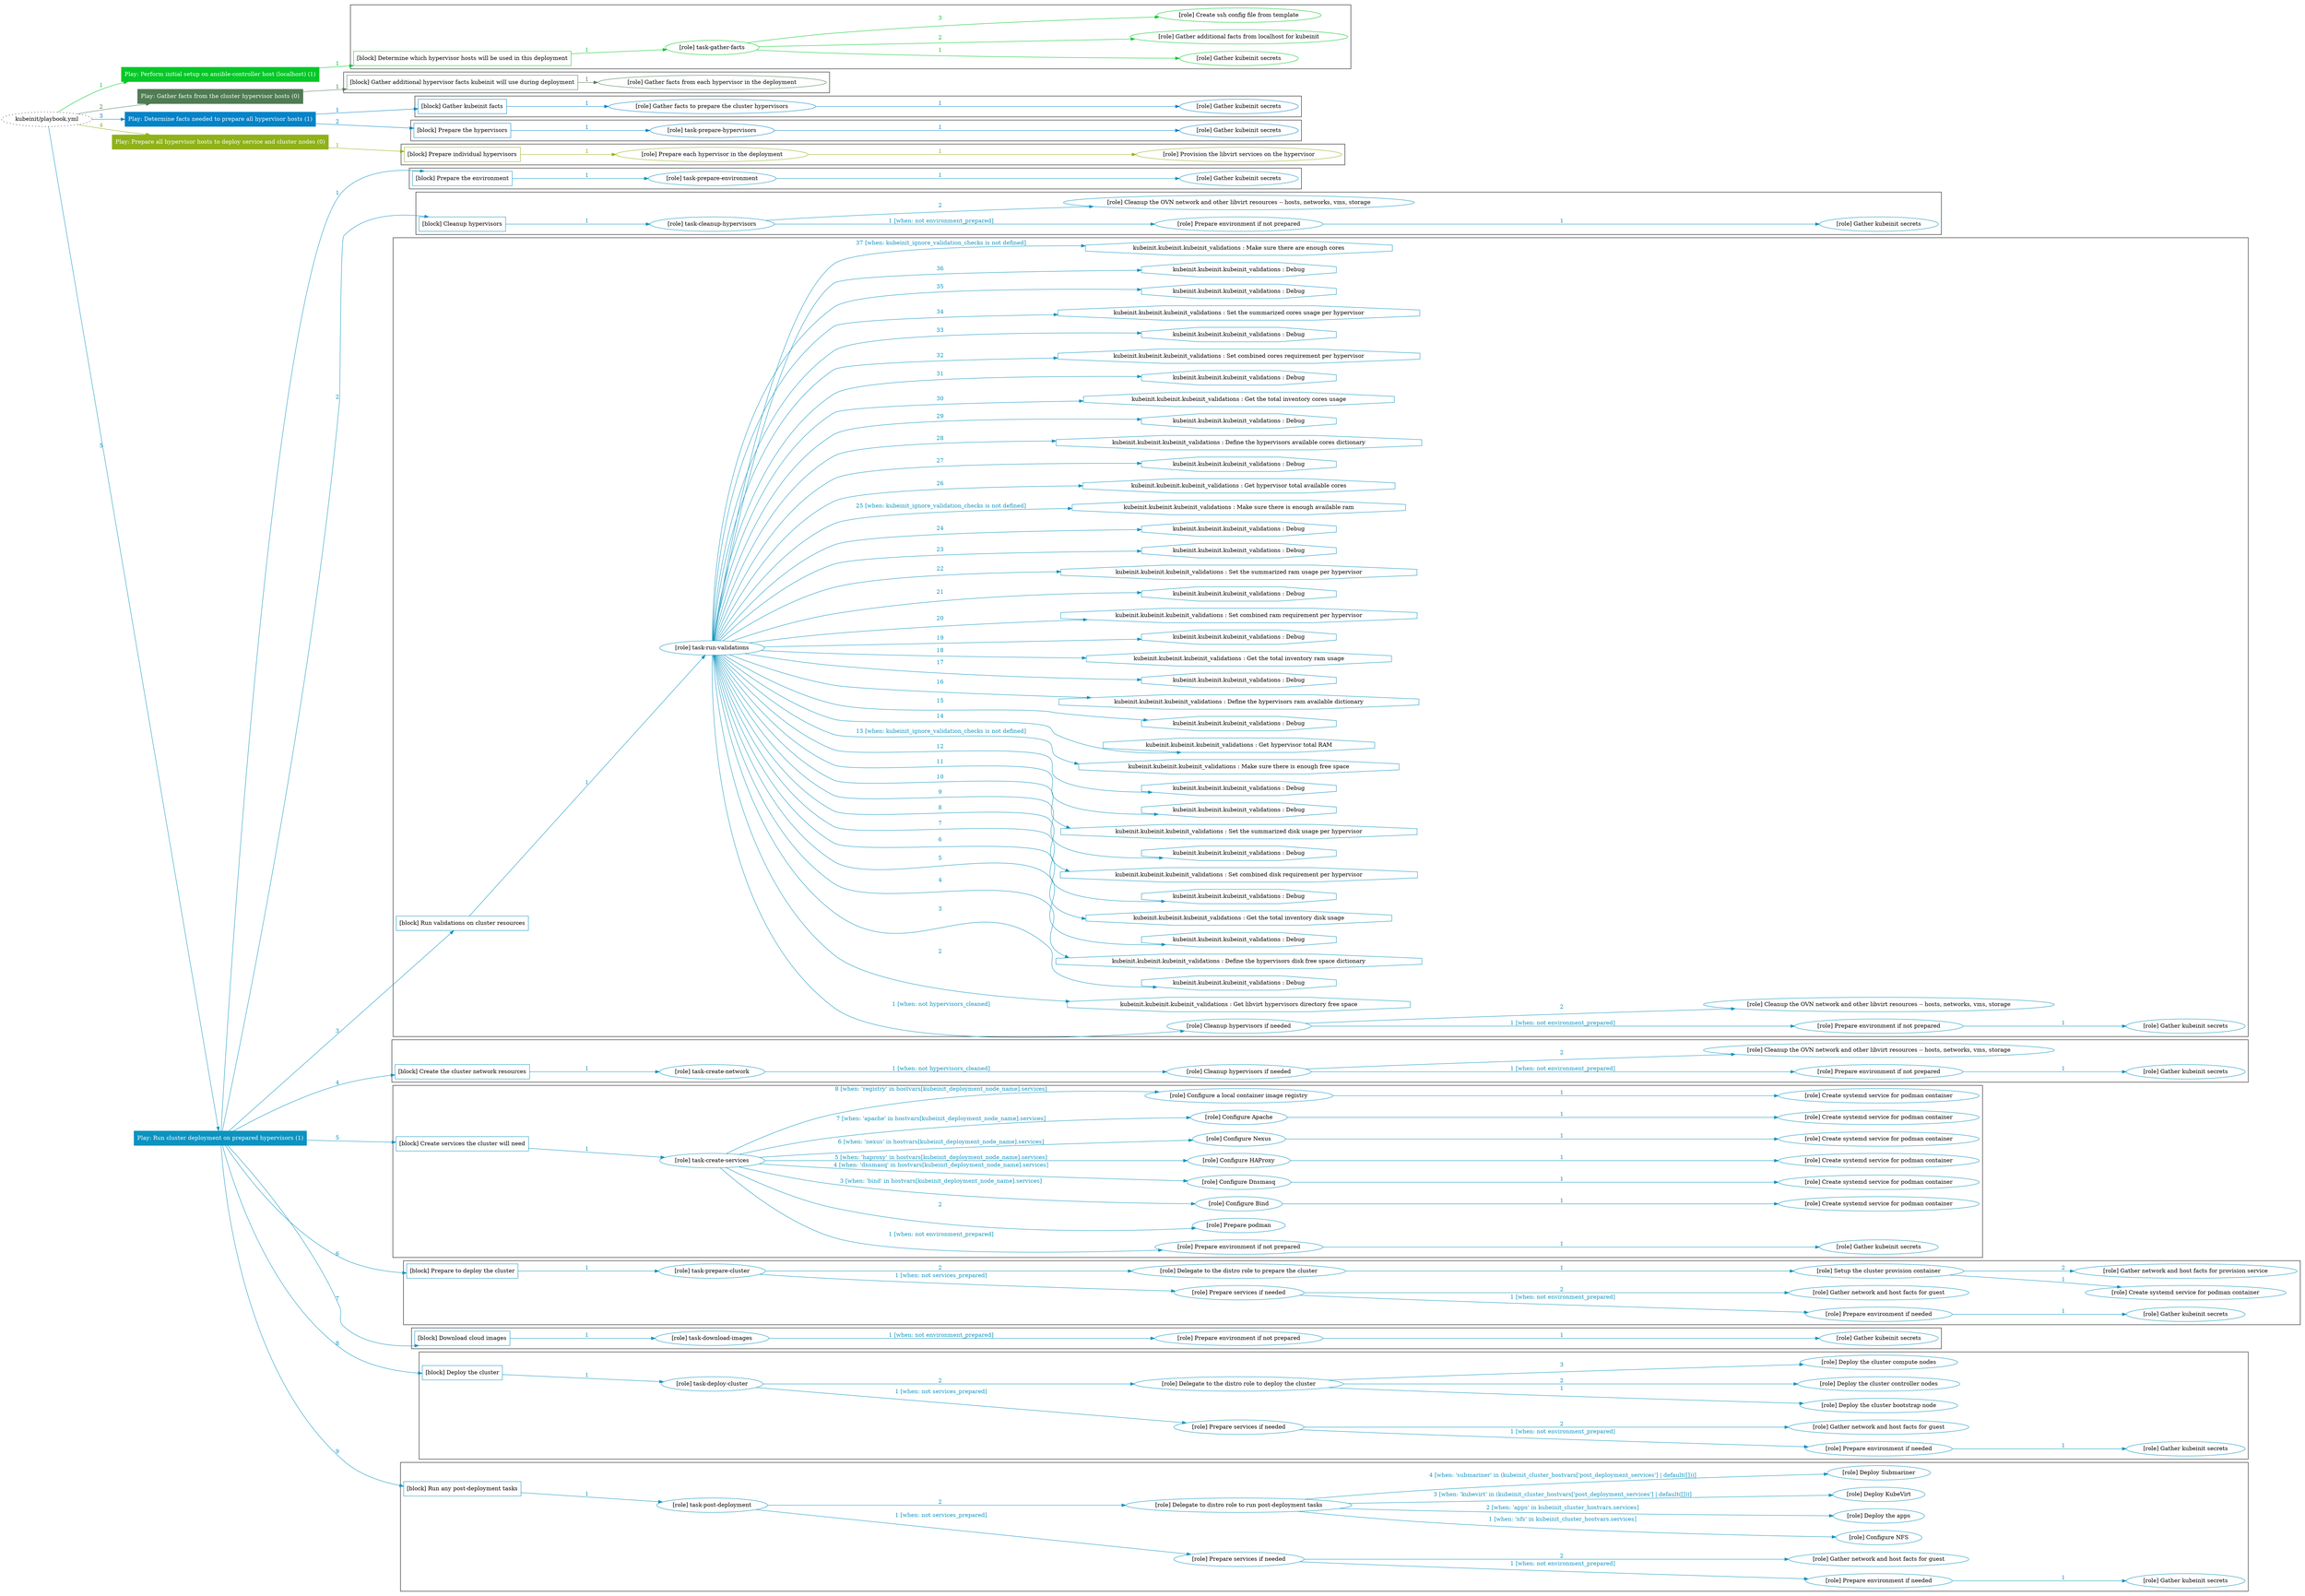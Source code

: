 digraph {
	graph [concentrate=true ordering=in rankdir=LR ratio=fill]
	edge [esep=5 sep=10]
	"kubeinit/playbook.yml" [URL="/home/runner/work/kubeinit/kubeinit/kubeinit/playbook.yml" id=playbook_0e5b3546 style=dotted]
	"kubeinit/playbook.yml" -> play_fe989461 [label="1 " color="#04c828" fontcolor="#04c828" id=edge_18e87253 labeltooltip="1 " tooltip="1 "]
	subgraph "Play: Perform initial setup on ansible-controller host (localhost) (1)" {
		play_fe989461 [label="Play: Perform initial setup on ansible-controller host (localhost) (1)" URL="/home/runner/work/kubeinit/kubeinit/kubeinit/playbook.yml" color="#04c828" fontcolor="#ffffff" id=play_fe989461 shape=box style=filled tooltip=localhost]
		play_fe989461 -> block_c166807f [label=1 color="#04c828" fontcolor="#04c828" id=edge_816a3f57 labeltooltip=1 tooltip=1]
		subgraph cluster_block_c166807f {
			block_c166807f [label="[block] Determine which hypervisor hosts will be used in this deployment" URL="/home/runner/work/kubeinit/kubeinit/kubeinit/playbook.yml" color="#04c828" id=block_c166807f labeltooltip="Determine which hypervisor hosts will be used in this deployment" shape=box tooltip="Determine which hypervisor hosts will be used in this deployment"]
			block_c166807f -> role_28751a7a [label="1 " color="#04c828" fontcolor="#04c828" id=edge_67dcb92d labeltooltip="1 " tooltip="1 "]
			subgraph "task-gather-facts" {
				role_28751a7a [label="[role] task-gather-facts" URL="/home/runner/work/kubeinit/kubeinit/kubeinit/playbook.yml" color="#04c828" id=role_28751a7a tooltip="task-gather-facts"]
				role_28751a7a -> role_045e7ca6 [label="1 " color="#04c828" fontcolor="#04c828" id=edge_06cba507 labeltooltip="1 " tooltip="1 "]
				subgraph "Gather kubeinit secrets" {
					role_045e7ca6 [label="[role] Gather kubeinit secrets" URL="/home/runner/.ansible/collections/ansible_collections/kubeinit/kubeinit/roles/kubeinit_prepare/tasks/build_hypervisors_group.yml" color="#04c828" id=role_045e7ca6 tooltip="Gather kubeinit secrets"]
				}
				role_28751a7a -> role_91d1bc99 [label="2 " color="#04c828" fontcolor="#04c828" id=edge_18f105ab labeltooltip="2 " tooltip="2 "]
				subgraph "Gather additional facts from localhost for kubeinit" {
					role_91d1bc99 [label="[role] Gather additional facts from localhost for kubeinit" URL="/home/runner/.ansible/collections/ansible_collections/kubeinit/kubeinit/roles/kubeinit_prepare/tasks/build_hypervisors_group.yml" color="#04c828" id=role_91d1bc99 tooltip="Gather additional facts from localhost for kubeinit"]
				}
				role_28751a7a -> role_f1762d1a [label="3 " color="#04c828" fontcolor="#04c828" id=edge_a0a879dc labeltooltip="3 " tooltip="3 "]
				subgraph "Create ssh config file from template" {
					role_f1762d1a [label="[role] Create ssh config file from template" URL="/home/runner/.ansible/collections/ansible_collections/kubeinit/kubeinit/roles/kubeinit_prepare/tasks/build_hypervisors_group.yml" color="#04c828" id=role_f1762d1a tooltip="Create ssh config file from template"]
				}
			}
		}
	}
	"kubeinit/playbook.yml" -> play_301323a6 [label="2 " color="#507c53" fontcolor="#507c53" id=edge_8f4e20ef labeltooltip="2 " tooltip="2 "]
	subgraph "Play: Gather facts from the cluster hypervisor hosts (0)" {
		play_301323a6 [label="Play: Gather facts from the cluster hypervisor hosts (0)" URL="/home/runner/work/kubeinit/kubeinit/kubeinit/playbook.yml" color="#507c53" fontcolor="#ffffff" id=play_301323a6 shape=box style=filled tooltip="Play: Gather facts from the cluster hypervisor hosts (0)"]
		play_301323a6 -> block_e45621dc [label=1 color="#507c53" fontcolor="#507c53" id=edge_0ec088b8 labeltooltip=1 tooltip=1]
		subgraph cluster_block_e45621dc {
			block_e45621dc [label="[block] Gather additional hypervisor facts kubeinit will use during deployment" URL="/home/runner/work/kubeinit/kubeinit/kubeinit/playbook.yml" color="#507c53" id=block_e45621dc labeltooltip="Gather additional hypervisor facts kubeinit will use during deployment" shape=box tooltip="Gather additional hypervisor facts kubeinit will use during deployment"]
			block_e45621dc -> role_03e85abe [label="1 " color="#507c53" fontcolor="#507c53" id=edge_3ea2a6de labeltooltip="1 " tooltip="1 "]
			subgraph "Gather facts from each hypervisor in the deployment" {
				role_03e85abe [label="[role] Gather facts from each hypervisor in the deployment" URL="/home/runner/work/kubeinit/kubeinit/kubeinit/playbook.yml" color="#507c53" id=role_03e85abe tooltip="Gather facts from each hypervisor in the deployment"]
			}
		}
	}
	"kubeinit/playbook.yml" -> play_590a9ac6 [label="3 " color="#0483c8" fontcolor="#0483c8" id=edge_121d8a28 labeltooltip="3 " tooltip="3 "]
	subgraph "Play: Determine facts needed to prepare all hypervisor hosts (1)" {
		play_590a9ac6 [label="Play: Determine facts needed to prepare all hypervisor hosts (1)" URL="/home/runner/work/kubeinit/kubeinit/kubeinit/playbook.yml" color="#0483c8" fontcolor="#ffffff" id=play_590a9ac6 shape=box style=filled tooltip=localhost]
		play_590a9ac6 -> block_76273f97 [label=1 color="#0483c8" fontcolor="#0483c8" id=edge_efd5e3bb labeltooltip=1 tooltip=1]
		subgraph cluster_block_76273f97 {
			block_76273f97 [label="[block] Gather kubeinit facts" URL="/home/runner/work/kubeinit/kubeinit/kubeinit/playbook.yml" color="#0483c8" id=block_76273f97 labeltooltip="Gather kubeinit facts" shape=box tooltip="Gather kubeinit facts"]
			block_76273f97 -> role_1f175835 [label="1 " color="#0483c8" fontcolor="#0483c8" id=edge_9357f42f labeltooltip="1 " tooltip="1 "]
			subgraph "Gather facts to prepare the cluster hypervisors" {
				role_1f175835 [label="[role] Gather facts to prepare the cluster hypervisors" URL="/home/runner/work/kubeinit/kubeinit/kubeinit/playbook.yml" color="#0483c8" id=role_1f175835 tooltip="Gather facts to prepare the cluster hypervisors"]
				role_1f175835 -> role_275b7b36 [label="1 " color="#0483c8" fontcolor="#0483c8" id=edge_e5af7e97 labeltooltip="1 " tooltip="1 "]
				subgraph "Gather kubeinit secrets" {
					role_275b7b36 [label="[role] Gather kubeinit secrets" URL="/home/runner/.ansible/collections/ansible_collections/kubeinit/kubeinit/roles/kubeinit_prepare/tasks/gather_kubeinit_facts.yml" color="#0483c8" id=role_275b7b36 tooltip="Gather kubeinit secrets"]
				}
			}
		}
		play_590a9ac6 -> block_6593a349 [label=2 color="#0483c8" fontcolor="#0483c8" id=edge_ac5556cd labeltooltip=2 tooltip=2]
		subgraph cluster_block_6593a349 {
			block_6593a349 [label="[block] Prepare the hypervisors" URL="/home/runner/work/kubeinit/kubeinit/kubeinit/playbook.yml" color="#0483c8" id=block_6593a349 labeltooltip="Prepare the hypervisors" shape=box tooltip="Prepare the hypervisors"]
			block_6593a349 -> role_5eb62ae2 [label="1 " color="#0483c8" fontcolor="#0483c8" id=edge_de10c098 labeltooltip="1 " tooltip="1 "]
			subgraph "task-prepare-hypervisors" {
				role_5eb62ae2 [label="[role] task-prepare-hypervisors" URL="/home/runner/work/kubeinit/kubeinit/kubeinit/playbook.yml" color="#0483c8" id=role_5eb62ae2 tooltip="task-prepare-hypervisors"]
				role_5eb62ae2 -> role_337d58dd [label="1 " color="#0483c8" fontcolor="#0483c8" id=edge_938e4887 labeltooltip="1 " tooltip="1 "]
				subgraph "Gather kubeinit secrets" {
					role_337d58dd [label="[role] Gather kubeinit secrets" URL="/home/runner/.ansible/collections/ansible_collections/kubeinit/kubeinit/roles/kubeinit_prepare/tasks/gather_kubeinit_facts.yml" color="#0483c8" id=role_337d58dd tooltip="Gather kubeinit secrets"]
				}
			}
		}
	}
	"kubeinit/playbook.yml" -> play_930f89fc [label="4 " color="#8fb21a" fontcolor="#8fb21a" id=edge_f60939b5 labeltooltip="4 " tooltip="4 "]
	subgraph "Play: Prepare all hypervisor hosts to deploy service and cluster nodes (0)" {
		play_930f89fc [label="Play: Prepare all hypervisor hosts to deploy service and cluster nodes (0)" URL="/home/runner/work/kubeinit/kubeinit/kubeinit/playbook.yml" color="#8fb21a" fontcolor="#ffffff" id=play_930f89fc shape=box style=filled tooltip="Play: Prepare all hypervisor hosts to deploy service and cluster nodes (0)"]
		play_930f89fc -> block_c86fc27b [label=1 color="#8fb21a" fontcolor="#8fb21a" id=edge_b8c75080 labeltooltip=1 tooltip=1]
		subgraph cluster_block_c86fc27b {
			block_c86fc27b [label="[block] Prepare individual hypervisors" URL="/home/runner/work/kubeinit/kubeinit/kubeinit/playbook.yml" color="#8fb21a" id=block_c86fc27b labeltooltip="Prepare individual hypervisors" shape=box tooltip="Prepare individual hypervisors"]
			block_c86fc27b -> role_f00525b7 [label="1 " color="#8fb21a" fontcolor="#8fb21a" id=edge_4a96d242 labeltooltip="1 " tooltip="1 "]
			subgraph "Prepare each hypervisor in the deployment" {
				role_f00525b7 [label="[role] Prepare each hypervisor in the deployment" URL="/home/runner/work/kubeinit/kubeinit/kubeinit/playbook.yml" color="#8fb21a" id=role_f00525b7 tooltip="Prepare each hypervisor in the deployment"]
				role_f00525b7 -> role_5b94313d [label="1 " color="#8fb21a" fontcolor="#8fb21a" id=edge_0464a4eb labeltooltip="1 " tooltip="1 "]
				subgraph "Provision the libvirt services on the hypervisor" {
					role_5b94313d [label="[role] Provision the libvirt services on the hypervisor" URL="/home/runner/.ansible/collections/ansible_collections/kubeinit/kubeinit/roles/kubeinit_prepare/tasks/prepare_hypervisor.yml" color="#8fb21a" id=role_5b94313d tooltip="Provision the libvirt services on the hypervisor"]
				}
			}
		}
	}
	"kubeinit/playbook.yml" -> play_9205db49 [label="5 " color="#0c93c0" fontcolor="#0c93c0" id=edge_68223f60 labeltooltip="5 " tooltip="5 "]
	subgraph "Play: Run cluster deployment on prepared hypervisors (1)" {
		play_9205db49 [label="Play: Run cluster deployment on prepared hypervisors (1)" URL="/home/runner/work/kubeinit/kubeinit/kubeinit/playbook.yml" color="#0c93c0" fontcolor="#ffffff" id=play_9205db49 shape=box style=filled tooltip=localhost]
		play_9205db49 -> block_73624e64 [label=1 color="#0c93c0" fontcolor="#0c93c0" id=edge_5e810083 labeltooltip=1 tooltip=1]
		subgraph cluster_block_73624e64 {
			block_73624e64 [label="[block] Prepare the environment" URL="/home/runner/work/kubeinit/kubeinit/kubeinit/playbook.yml" color="#0c93c0" id=block_73624e64 labeltooltip="Prepare the environment" shape=box tooltip="Prepare the environment"]
			block_73624e64 -> role_04d49ab7 [label="1 " color="#0c93c0" fontcolor="#0c93c0" id=edge_d5045d95 labeltooltip="1 " tooltip="1 "]
			subgraph "task-prepare-environment" {
				role_04d49ab7 [label="[role] task-prepare-environment" URL="/home/runner/work/kubeinit/kubeinit/kubeinit/playbook.yml" color="#0c93c0" id=role_04d49ab7 tooltip="task-prepare-environment"]
				role_04d49ab7 -> role_c7dba0b7 [label="1 " color="#0c93c0" fontcolor="#0c93c0" id=edge_d8043cda labeltooltip="1 " tooltip="1 "]
				subgraph "Gather kubeinit secrets" {
					role_c7dba0b7 [label="[role] Gather kubeinit secrets" URL="/home/runner/.ansible/collections/ansible_collections/kubeinit/kubeinit/roles/kubeinit_prepare/tasks/gather_kubeinit_facts.yml" color="#0c93c0" id=role_c7dba0b7 tooltip="Gather kubeinit secrets"]
				}
			}
		}
		play_9205db49 -> block_9c72c136 [label=2 color="#0c93c0" fontcolor="#0c93c0" id=edge_1c6242d6 labeltooltip=2 tooltip=2]
		subgraph cluster_block_9c72c136 {
			block_9c72c136 [label="[block] Cleanup hypervisors" URL="/home/runner/work/kubeinit/kubeinit/kubeinit/playbook.yml" color="#0c93c0" id=block_9c72c136 labeltooltip="Cleanup hypervisors" shape=box tooltip="Cleanup hypervisors"]
			block_9c72c136 -> role_796658ee [label="1 " color="#0c93c0" fontcolor="#0c93c0" id=edge_769cccb0 labeltooltip="1 " tooltip="1 "]
			subgraph "task-cleanup-hypervisors" {
				role_796658ee [label="[role] task-cleanup-hypervisors" URL="/home/runner/work/kubeinit/kubeinit/kubeinit/playbook.yml" color="#0c93c0" id=role_796658ee tooltip="task-cleanup-hypervisors"]
				role_796658ee -> role_1bbc43ed [label="1 [when: not environment_prepared]" color="#0c93c0" fontcolor="#0c93c0" id=edge_69746d64 labeltooltip="1 [when: not environment_prepared]" tooltip="1 [when: not environment_prepared]"]
				subgraph "Prepare environment if not prepared" {
					role_1bbc43ed [label="[role] Prepare environment if not prepared" URL="/home/runner/.ansible/collections/ansible_collections/kubeinit/kubeinit/roles/kubeinit_prepare/tasks/cleanup_hypervisors.yml" color="#0c93c0" id=role_1bbc43ed tooltip="Prepare environment if not prepared"]
					role_1bbc43ed -> role_a0b25955 [label="1 " color="#0c93c0" fontcolor="#0c93c0" id=edge_c915fb81 labeltooltip="1 " tooltip="1 "]
					subgraph "Gather kubeinit secrets" {
						role_a0b25955 [label="[role] Gather kubeinit secrets" URL="/home/runner/.ansible/collections/ansible_collections/kubeinit/kubeinit/roles/kubeinit_prepare/tasks/gather_kubeinit_facts.yml" color="#0c93c0" id=role_a0b25955 tooltip="Gather kubeinit secrets"]
					}
				}
				role_796658ee -> role_fe132a58 [label="2 " color="#0c93c0" fontcolor="#0c93c0" id=edge_3c76d077 labeltooltip="2 " tooltip="2 "]
				subgraph "Cleanup the OVN network and other libvirt resources -- hosts, networks, vms, storage" {
					role_fe132a58 [label="[role] Cleanup the OVN network and other libvirt resources -- hosts, networks, vms, storage" URL="/home/runner/.ansible/collections/ansible_collections/kubeinit/kubeinit/roles/kubeinit_prepare/tasks/cleanup_hypervisors.yml" color="#0c93c0" id=role_fe132a58 tooltip="Cleanup the OVN network and other libvirt resources -- hosts, networks, vms, storage"]
				}
			}
		}
		play_9205db49 -> block_080dc85d [label=3 color="#0c93c0" fontcolor="#0c93c0" id=edge_74812136 labeltooltip=3 tooltip=3]
		subgraph cluster_block_080dc85d {
			block_080dc85d [label="[block] Run validations on cluster resources" URL="/home/runner/work/kubeinit/kubeinit/kubeinit/playbook.yml" color="#0c93c0" id=block_080dc85d labeltooltip="Run validations on cluster resources" shape=box tooltip="Run validations on cluster resources"]
			block_080dc85d -> role_80227c06 [label="1 " color="#0c93c0" fontcolor="#0c93c0" id=edge_bf5a3671 labeltooltip="1 " tooltip="1 "]
			subgraph "task-run-validations" {
				role_80227c06 [label="[role] task-run-validations" URL="/home/runner/work/kubeinit/kubeinit/kubeinit/playbook.yml" color="#0c93c0" id=role_80227c06 tooltip="task-run-validations"]
				role_80227c06 -> role_8bdc8416 [label="1 [when: not hypervisors_cleaned]" color="#0c93c0" fontcolor="#0c93c0" id=edge_412e7077 labeltooltip="1 [when: not hypervisors_cleaned]" tooltip="1 [when: not hypervisors_cleaned]"]
				subgraph "Cleanup hypervisors if needed" {
					role_8bdc8416 [label="[role] Cleanup hypervisors if needed" URL="/home/runner/.ansible/collections/ansible_collections/kubeinit/kubeinit/roles/kubeinit_validations/tasks/main.yml" color="#0c93c0" id=role_8bdc8416 tooltip="Cleanup hypervisors if needed"]
					role_8bdc8416 -> role_5b851f89 [label="1 [when: not environment_prepared]" color="#0c93c0" fontcolor="#0c93c0" id=edge_28a2826d labeltooltip="1 [when: not environment_prepared]" tooltip="1 [when: not environment_prepared]"]
					subgraph "Prepare environment if not prepared" {
						role_5b851f89 [label="[role] Prepare environment if not prepared" URL="/home/runner/.ansible/collections/ansible_collections/kubeinit/kubeinit/roles/kubeinit_prepare/tasks/cleanup_hypervisors.yml" color="#0c93c0" id=role_5b851f89 tooltip="Prepare environment if not prepared"]
						role_5b851f89 -> role_dd144574 [label="1 " color="#0c93c0" fontcolor="#0c93c0" id=edge_9259d234 labeltooltip="1 " tooltip="1 "]
						subgraph "Gather kubeinit secrets" {
							role_dd144574 [label="[role] Gather kubeinit secrets" URL="/home/runner/.ansible/collections/ansible_collections/kubeinit/kubeinit/roles/kubeinit_prepare/tasks/gather_kubeinit_facts.yml" color="#0c93c0" id=role_dd144574 tooltip="Gather kubeinit secrets"]
						}
					}
					role_8bdc8416 -> role_4faa03ee [label="2 " color="#0c93c0" fontcolor="#0c93c0" id=edge_1ec768c7 labeltooltip="2 " tooltip="2 "]
					subgraph "Cleanup the OVN network and other libvirt resources -- hosts, networks, vms, storage" {
						role_4faa03ee [label="[role] Cleanup the OVN network and other libvirt resources -- hosts, networks, vms, storage" URL="/home/runner/.ansible/collections/ansible_collections/kubeinit/kubeinit/roles/kubeinit_prepare/tasks/cleanup_hypervisors.yml" color="#0c93c0" id=role_4faa03ee tooltip="Cleanup the OVN network and other libvirt resources -- hosts, networks, vms, storage"]
					}
				}
				task_0ec0c1e4 [label="kubeinit.kubeinit.kubeinit_validations : Get libvirt hypervisors directory free space" URL="/home/runner/.ansible/collections/ansible_collections/kubeinit/kubeinit/roles/kubeinit_validations/tasks/10_libvirt_free_space.yml" color="#0c93c0" id=task_0ec0c1e4 shape=octagon tooltip="kubeinit.kubeinit.kubeinit_validations : Get libvirt hypervisors directory free space"]
				role_80227c06 -> task_0ec0c1e4 [label="2 " color="#0c93c0" fontcolor="#0c93c0" id=edge_b6457e3d labeltooltip="2 " tooltip="2 "]
				task_320eedfe [label="kubeinit.kubeinit.kubeinit_validations : Debug" URL="/home/runner/.ansible/collections/ansible_collections/kubeinit/kubeinit/roles/kubeinit_validations/tasks/10_libvirt_free_space.yml" color="#0c93c0" id=task_320eedfe shape=octagon tooltip="kubeinit.kubeinit.kubeinit_validations : Debug"]
				role_80227c06 -> task_320eedfe [label="3 " color="#0c93c0" fontcolor="#0c93c0" id=edge_b19d543a labeltooltip="3 " tooltip="3 "]
				task_61c559d1 [label="kubeinit.kubeinit.kubeinit_validations : Define the hypervisors disk free space dictionary" URL="/home/runner/.ansible/collections/ansible_collections/kubeinit/kubeinit/roles/kubeinit_validations/tasks/10_libvirt_free_space.yml" color="#0c93c0" id=task_61c559d1 shape=octagon tooltip="kubeinit.kubeinit.kubeinit_validations : Define the hypervisors disk free space dictionary"]
				role_80227c06 -> task_61c559d1 [label="4 " color="#0c93c0" fontcolor="#0c93c0" id=edge_ae5f030c labeltooltip="4 " tooltip="4 "]
				task_9408d7e3 [label="kubeinit.kubeinit.kubeinit_validations : Debug" URL="/home/runner/.ansible/collections/ansible_collections/kubeinit/kubeinit/roles/kubeinit_validations/tasks/10_libvirt_free_space.yml" color="#0c93c0" id=task_9408d7e3 shape=octagon tooltip="kubeinit.kubeinit.kubeinit_validations : Debug"]
				role_80227c06 -> task_9408d7e3 [label="5 " color="#0c93c0" fontcolor="#0c93c0" id=edge_a4fbb7f5 labeltooltip="5 " tooltip="5 "]
				task_3c292eae [label="kubeinit.kubeinit.kubeinit_validations : Get the total inventory disk usage" URL="/home/runner/.ansible/collections/ansible_collections/kubeinit/kubeinit/roles/kubeinit_validations/tasks/10_libvirt_free_space.yml" color="#0c93c0" id=task_3c292eae shape=octagon tooltip="kubeinit.kubeinit.kubeinit_validations : Get the total inventory disk usage"]
				role_80227c06 -> task_3c292eae [label="6 " color="#0c93c0" fontcolor="#0c93c0" id=edge_d5574ce1 labeltooltip="6 " tooltip="6 "]
				task_5cfffc1f [label="kubeinit.kubeinit.kubeinit_validations : Debug" URL="/home/runner/.ansible/collections/ansible_collections/kubeinit/kubeinit/roles/kubeinit_validations/tasks/10_libvirt_free_space.yml" color="#0c93c0" id=task_5cfffc1f shape=octagon tooltip="kubeinit.kubeinit.kubeinit_validations : Debug"]
				role_80227c06 -> task_5cfffc1f [label="7 " color="#0c93c0" fontcolor="#0c93c0" id=edge_3252a47f labeltooltip="7 " tooltip="7 "]
				task_57f3b9cb [label="kubeinit.kubeinit.kubeinit_validations : Set combined disk requirement per hypervisor" URL="/home/runner/.ansible/collections/ansible_collections/kubeinit/kubeinit/roles/kubeinit_validations/tasks/10_libvirt_free_space.yml" color="#0c93c0" id=task_57f3b9cb shape=octagon tooltip="kubeinit.kubeinit.kubeinit_validations : Set combined disk requirement per hypervisor"]
				role_80227c06 -> task_57f3b9cb [label="8 " color="#0c93c0" fontcolor="#0c93c0" id=edge_7025ae05 labeltooltip="8 " tooltip="8 "]
				task_1ccf427c [label="kubeinit.kubeinit.kubeinit_validations : Debug" URL="/home/runner/.ansible/collections/ansible_collections/kubeinit/kubeinit/roles/kubeinit_validations/tasks/10_libvirt_free_space.yml" color="#0c93c0" id=task_1ccf427c shape=octagon tooltip="kubeinit.kubeinit.kubeinit_validations : Debug"]
				role_80227c06 -> task_1ccf427c [label="9 " color="#0c93c0" fontcolor="#0c93c0" id=edge_d3b32504 labeltooltip="9 " tooltip="9 "]
				task_77ed53fc [label="kubeinit.kubeinit.kubeinit_validations : Set the summarized disk usage per hypervisor" URL="/home/runner/.ansible/collections/ansible_collections/kubeinit/kubeinit/roles/kubeinit_validations/tasks/10_libvirt_free_space.yml" color="#0c93c0" id=task_77ed53fc shape=octagon tooltip="kubeinit.kubeinit.kubeinit_validations : Set the summarized disk usage per hypervisor"]
				role_80227c06 -> task_77ed53fc [label="10 " color="#0c93c0" fontcolor="#0c93c0" id=edge_a3b41f8f labeltooltip="10 " tooltip="10 "]
				task_39d8396d [label="kubeinit.kubeinit.kubeinit_validations : Debug" URL="/home/runner/.ansible/collections/ansible_collections/kubeinit/kubeinit/roles/kubeinit_validations/tasks/10_libvirt_free_space.yml" color="#0c93c0" id=task_39d8396d shape=octagon tooltip="kubeinit.kubeinit.kubeinit_validations : Debug"]
				role_80227c06 -> task_39d8396d [label="11 " color="#0c93c0" fontcolor="#0c93c0" id=edge_f6efc915 labeltooltip="11 " tooltip="11 "]
				task_1026a95b [label="kubeinit.kubeinit.kubeinit_validations : Debug" URL="/home/runner/.ansible/collections/ansible_collections/kubeinit/kubeinit/roles/kubeinit_validations/tasks/10_libvirt_free_space.yml" color="#0c93c0" id=task_1026a95b shape=octagon tooltip="kubeinit.kubeinit.kubeinit_validations : Debug"]
				role_80227c06 -> task_1026a95b [label="12 " color="#0c93c0" fontcolor="#0c93c0" id=edge_f1ab56ea labeltooltip="12 " tooltip="12 "]
				task_098c513d [label="kubeinit.kubeinit.kubeinit_validations : Make sure there is enough free space" URL="/home/runner/.ansible/collections/ansible_collections/kubeinit/kubeinit/roles/kubeinit_validations/tasks/10_libvirt_free_space.yml" color="#0c93c0" id=task_098c513d shape=octagon tooltip="kubeinit.kubeinit.kubeinit_validations : Make sure there is enough free space"]
				role_80227c06 -> task_098c513d [label="13 [when: kubeinit_ignore_validation_checks is not defined]" color="#0c93c0" fontcolor="#0c93c0" id=edge_2d7fca81 labeltooltip="13 [when: kubeinit_ignore_validation_checks is not defined]" tooltip="13 [when: kubeinit_ignore_validation_checks is not defined]"]
				task_d253b5d0 [label="kubeinit.kubeinit.kubeinit_validations : Get hypervisor total RAM" URL="/home/runner/.ansible/collections/ansible_collections/kubeinit/kubeinit/roles/kubeinit_validations/tasks/20_libvirt_available_ram.yml" color="#0c93c0" id=task_d253b5d0 shape=octagon tooltip="kubeinit.kubeinit.kubeinit_validations : Get hypervisor total RAM"]
				role_80227c06 -> task_d253b5d0 [label="14 " color="#0c93c0" fontcolor="#0c93c0" id=edge_94a3ea29 labeltooltip="14 " tooltip="14 "]
				task_a55e9a15 [label="kubeinit.kubeinit.kubeinit_validations : Debug" URL="/home/runner/.ansible/collections/ansible_collections/kubeinit/kubeinit/roles/kubeinit_validations/tasks/20_libvirt_available_ram.yml" color="#0c93c0" id=task_a55e9a15 shape=octagon tooltip="kubeinit.kubeinit.kubeinit_validations : Debug"]
				role_80227c06 -> task_a55e9a15 [label="15 " color="#0c93c0" fontcolor="#0c93c0" id=edge_488815b2 labeltooltip="15 " tooltip="15 "]
				task_092c6023 [label="kubeinit.kubeinit.kubeinit_validations : Define the hypervisors ram available dictionary" URL="/home/runner/.ansible/collections/ansible_collections/kubeinit/kubeinit/roles/kubeinit_validations/tasks/20_libvirt_available_ram.yml" color="#0c93c0" id=task_092c6023 shape=octagon tooltip="kubeinit.kubeinit.kubeinit_validations : Define the hypervisors ram available dictionary"]
				role_80227c06 -> task_092c6023 [label="16 " color="#0c93c0" fontcolor="#0c93c0" id=edge_3c8ec363 labeltooltip="16 " tooltip="16 "]
				task_cca1489c [label="kubeinit.kubeinit.kubeinit_validations : Debug" URL="/home/runner/.ansible/collections/ansible_collections/kubeinit/kubeinit/roles/kubeinit_validations/tasks/20_libvirt_available_ram.yml" color="#0c93c0" id=task_cca1489c shape=octagon tooltip="kubeinit.kubeinit.kubeinit_validations : Debug"]
				role_80227c06 -> task_cca1489c [label="17 " color="#0c93c0" fontcolor="#0c93c0" id=edge_ef0599a5 labeltooltip="17 " tooltip="17 "]
				task_5013d949 [label="kubeinit.kubeinit.kubeinit_validations : Get the total inventory ram usage" URL="/home/runner/.ansible/collections/ansible_collections/kubeinit/kubeinit/roles/kubeinit_validations/tasks/20_libvirt_available_ram.yml" color="#0c93c0" id=task_5013d949 shape=octagon tooltip="kubeinit.kubeinit.kubeinit_validations : Get the total inventory ram usage"]
				role_80227c06 -> task_5013d949 [label="18 " color="#0c93c0" fontcolor="#0c93c0" id=edge_8b4840c8 labeltooltip="18 " tooltip="18 "]
				task_6ddf0f3f [label="kubeinit.kubeinit.kubeinit_validations : Debug" URL="/home/runner/.ansible/collections/ansible_collections/kubeinit/kubeinit/roles/kubeinit_validations/tasks/20_libvirt_available_ram.yml" color="#0c93c0" id=task_6ddf0f3f shape=octagon tooltip="kubeinit.kubeinit.kubeinit_validations : Debug"]
				role_80227c06 -> task_6ddf0f3f [label="19 " color="#0c93c0" fontcolor="#0c93c0" id=edge_3d27e845 labeltooltip="19 " tooltip="19 "]
				task_f0158a57 [label="kubeinit.kubeinit.kubeinit_validations : Set combined ram requirement per hypervisor" URL="/home/runner/.ansible/collections/ansible_collections/kubeinit/kubeinit/roles/kubeinit_validations/tasks/20_libvirt_available_ram.yml" color="#0c93c0" id=task_f0158a57 shape=octagon tooltip="kubeinit.kubeinit.kubeinit_validations : Set combined ram requirement per hypervisor"]
				role_80227c06 -> task_f0158a57 [label="20 " color="#0c93c0" fontcolor="#0c93c0" id=edge_9d0cfa22 labeltooltip="20 " tooltip="20 "]
				task_cc255db8 [label="kubeinit.kubeinit.kubeinit_validations : Debug" URL="/home/runner/.ansible/collections/ansible_collections/kubeinit/kubeinit/roles/kubeinit_validations/tasks/20_libvirt_available_ram.yml" color="#0c93c0" id=task_cc255db8 shape=octagon tooltip="kubeinit.kubeinit.kubeinit_validations : Debug"]
				role_80227c06 -> task_cc255db8 [label="21 " color="#0c93c0" fontcolor="#0c93c0" id=edge_383abb5f labeltooltip="21 " tooltip="21 "]
				task_0b25055e [label="kubeinit.kubeinit.kubeinit_validations : Set the summarized ram usage per hypervisor" URL="/home/runner/.ansible/collections/ansible_collections/kubeinit/kubeinit/roles/kubeinit_validations/tasks/20_libvirt_available_ram.yml" color="#0c93c0" id=task_0b25055e shape=octagon tooltip="kubeinit.kubeinit.kubeinit_validations : Set the summarized ram usage per hypervisor"]
				role_80227c06 -> task_0b25055e [label="22 " color="#0c93c0" fontcolor="#0c93c0" id=edge_b2ee989a labeltooltip="22 " tooltip="22 "]
				task_d234abb0 [label="kubeinit.kubeinit.kubeinit_validations : Debug" URL="/home/runner/.ansible/collections/ansible_collections/kubeinit/kubeinit/roles/kubeinit_validations/tasks/20_libvirt_available_ram.yml" color="#0c93c0" id=task_d234abb0 shape=octagon tooltip="kubeinit.kubeinit.kubeinit_validations : Debug"]
				role_80227c06 -> task_d234abb0 [label="23 " color="#0c93c0" fontcolor="#0c93c0" id=edge_7ab4f508 labeltooltip="23 " tooltip="23 "]
				task_36e4f660 [label="kubeinit.kubeinit.kubeinit_validations : Debug" URL="/home/runner/.ansible/collections/ansible_collections/kubeinit/kubeinit/roles/kubeinit_validations/tasks/20_libvirt_available_ram.yml" color="#0c93c0" id=task_36e4f660 shape=octagon tooltip="kubeinit.kubeinit.kubeinit_validations : Debug"]
				role_80227c06 -> task_36e4f660 [label="24 " color="#0c93c0" fontcolor="#0c93c0" id=edge_7090fc10 labeltooltip="24 " tooltip="24 "]
				task_71a64f29 [label="kubeinit.kubeinit.kubeinit_validations : Make sure there is enough available ram" URL="/home/runner/.ansible/collections/ansible_collections/kubeinit/kubeinit/roles/kubeinit_validations/tasks/20_libvirt_available_ram.yml" color="#0c93c0" id=task_71a64f29 shape=octagon tooltip="kubeinit.kubeinit.kubeinit_validations : Make sure there is enough available ram"]
				role_80227c06 -> task_71a64f29 [label="25 [when: kubeinit_ignore_validation_checks is not defined]" color="#0c93c0" fontcolor="#0c93c0" id=edge_3fd96cf6 labeltooltip="25 [when: kubeinit_ignore_validation_checks is not defined]" tooltip="25 [when: kubeinit_ignore_validation_checks is not defined]"]
				task_5bb9a37b [label="kubeinit.kubeinit.kubeinit_validations : Get hypervisor total available cores" URL="/home/runner/.ansible/collections/ansible_collections/kubeinit/kubeinit/roles/kubeinit_validations/tasks/30_libvirt_check_cpu_cores.yml" color="#0c93c0" id=task_5bb9a37b shape=octagon tooltip="kubeinit.kubeinit.kubeinit_validations : Get hypervisor total available cores"]
				role_80227c06 -> task_5bb9a37b [label="26 " color="#0c93c0" fontcolor="#0c93c0" id=edge_adfdb6d6 labeltooltip="26 " tooltip="26 "]
				task_17c567b1 [label="kubeinit.kubeinit.kubeinit_validations : Debug" URL="/home/runner/.ansible/collections/ansible_collections/kubeinit/kubeinit/roles/kubeinit_validations/tasks/30_libvirt_check_cpu_cores.yml" color="#0c93c0" id=task_17c567b1 shape=octagon tooltip="kubeinit.kubeinit.kubeinit_validations : Debug"]
				role_80227c06 -> task_17c567b1 [label="27 " color="#0c93c0" fontcolor="#0c93c0" id=edge_68302a94 labeltooltip="27 " tooltip="27 "]
				task_cd729ba5 [label="kubeinit.kubeinit.kubeinit_validations : Define the hypervisors available cores dictionary" URL="/home/runner/.ansible/collections/ansible_collections/kubeinit/kubeinit/roles/kubeinit_validations/tasks/30_libvirt_check_cpu_cores.yml" color="#0c93c0" id=task_cd729ba5 shape=octagon tooltip="kubeinit.kubeinit.kubeinit_validations : Define the hypervisors available cores dictionary"]
				role_80227c06 -> task_cd729ba5 [label="28 " color="#0c93c0" fontcolor="#0c93c0" id=edge_f38422c8 labeltooltip="28 " tooltip="28 "]
				task_f754ba64 [label="kubeinit.kubeinit.kubeinit_validations : Debug" URL="/home/runner/.ansible/collections/ansible_collections/kubeinit/kubeinit/roles/kubeinit_validations/tasks/30_libvirt_check_cpu_cores.yml" color="#0c93c0" id=task_f754ba64 shape=octagon tooltip="kubeinit.kubeinit.kubeinit_validations : Debug"]
				role_80227c06 -> task_f754ba64 [label="29 " color="#0c93c0" fontcolor="#0c93c0" id=edge_14678d4d labeltooltip="29 " tooltip="29 "]
				task_68757440 [label="kubeinit.kubeinit.kubeinit_validations : Get the total inventory cores usage" URL="/home/runner/.ansible/collections/ansible_collections/kubeinit/kubeinit/roles/kubeinit_validations/tasks/30_libvirt_check_cpu_cores.yml" color="#0c93c0" id=task_68757440 shape=octagon tooltip="kubeinit.kubeinit.kubeinit_validations : Get the total inventory cores usage"]
				role_80227c06 -> task_68757440 [label="30 " color="#0c93c0" fontcolor="#0c93c0" id=edge_3d8715c5 labeltooltip="30 " tooltip="30 "]
				task_a9b5d498 [label="kubeinit.kubeinit.kubeinit_validations : Debug" URL="/home/runner/.ansible/collections/ansible_collections/kubeinit/kubeinit/roles/kubeinit_validations/tasks/30_libvirt_check_cpu_cores.yml" color="#0c93c0" id=task_a9b5d498 shape=octagon tooltip="kubeinit.kubeinit.kubeinit_validations : Debug"]
				role_80227c06 -> task_a9b5d498 [label="31 " color="#0c93c0" fontcolor="#0c93c0" id=edge_f54c2939 labeltooltip="31 " tooltip="31 "]
				task_1ae7c074 [label="kubeinit.kubeinit.kubeinit_validations : Set combined cores requirement per hypervisor" URL="/home/runner/.ansible/collections/ansible_collections/kubeinit/kubeinit/roles/kubeinit_validations/tasks/30_libvirt_check_cpu_cores.yml" color="#0c93c0" id=task_1ae7c074 shape=octagon tooltip="kubeinit.kubeinit.kubeinit_validations : Set combined cores requirement per hypervisor"]
				role_80227c06 -> task_1ae7c074 [label="32 " color="#0c93c0" fontcolor="#0c93c0" id=edge_fc13c45d labeltooltip="32 " tooltip="32 "]
				task_c11910ac [label="kubeinit.kubeinit.kubeinit_validations : Debug" URL="/home/runner/.ansible/collections/ansible_collections/kubeinit/kubeinit/roles/kubeinit_validations/tasks/30_libvirt_check_cpu_cores.yml" color="#0c93c0" id=task_c11910ac shape=octagon tooltip="kubeinit.kubeinit.kubeinit_validations : Debug"]
				role_80227c06 -> task_c11910ac [label="33 " color="#0c93c0" fontcolor="#0c93c0" id=edge_8976926d labeltooltip="33 " tooltip="33 "]
				task_5cace15e [label="kubeinit.kubeinit.kubeinit_validations : Set the summarized cores usage per hypervisor" URL="/home/runner/.ansible/collections/ansible_collections/kubeinit/kubeinit/roles/kubeinit_validations/tasks/30_libvirt_check_cpu_cores.yml" color="#0c93c0" id=task_5cace15e shape=octagon tooltip="kubeinit.kubeinit.kubeinit_validations : Set the summarized cores usage per hypervisor"]
				role_80227c06 -> task_5cace15e [label="34 " color="#0c93c0" fontcolor="#0c93c0" id=edge_d95299b1 labeltooltip="34 " tooltip="34 "]
				task_1a153c21 [label="kubeinit.kubeinit.kubeinit_validations : Debug" URL="/home/runner/.ansible/collections/ansible_collections/kubeinit/kubeinit/roles/kubeinit_validations/tasks/30_libvirt_check_cpu_cores.yml" color="#0c93c0" id=task_1a153c21 shape=octagon tooltip="kubeinit.kubeinit.kubeinit_validations : Debug"]
				role_80227c06 -> task_1a153c21 [label="35 " color="#0c93c0" fontcolor="#0c93c0" id=edge_748083bc labeltooltip="35 " tooltip="35 "]
				task_8d798108 [label="kubeinit.kubeinit.kubeinit_validations : Debug" URL="/home/runner/.ansible/collections/ansible_collections/kubeinit/kubeinit/roles/kubeinit_validations/tasks/30_libvirt_check_cpu_cores.yml" color="#0c93c0" id=task_8d798108 shape=octagon tooltip="kubeinit.kubeinit.kubeinit_validations : Debug"]
				role_80227c06 -> task_8d798108 [label="36 " color="#0c93c0" fontcolor="#0c93c0" id=edge_c046d78e labeltooltip="36 " tooltip="36 "]
				task_6d520396 [label="kubeinit.kubeinit.kubeinit_validations : Make sure there are enough cores" URL="/home/runner/.ansible/collections/ansible_collections/kubeinit/kubeinit/roles/kubeinit_validations/tasks/30_libvirt_check_cpu_cores.yml" color="#0c93c0" id=task_6d520396 shape=octagon tooltip="kubeinit.kubeinit.kubeinit_validations : Make sure there are enough cores"]
				role_80227c06 -> task_6d520396 [label="37 [when: kubeinit_ignore_validation_checks is not defined]" color="#0c93c0" fontcolor="#0c93c0" id=edge_8808d811 labeltooltip="37 [when: kubeinit_ignore_validation_checks is not defined]" tooltip="37 [when: kubeinit_ignore_validation_checks is not defined]"]
			}
		}
		play_9205db49 -> block_54a4db20 [label=4 color="#0c93c0" fontcolor="#0c93c0" id=edge_b41e74e5 labeltooltip=4 tooltip=4]
		subgraph cluster_block_54a4db20 {
			block_54a4db20 [label="[block] Create the cluster network resources" URL="/home/runner/work/kubeinit/kubeinit/kubeinit/playbook.yml" color="#0c93c0" id=block_54a4db20 labeltooltip="Create the cluster network resources" shape=box tooltip="Create the cluster network resources"]
			block_54a4db20 -> role_c563560e [label="1 " color="#0c93c0" fontcolor="#0c93c0" id=edge_733c2889 labeltooltip="1 " tooltip="1 "]
			subgraph "task-create-network" {
				role_c563560e [label="[role] task-create-network" URL="/home/runner/work/kubeinit/kubeinit/kubeinit/playbook.yml" color="#0c93c0" id=role_c563560e tooltip="task-create-network"]
				role_c563560e -> role_88aa10c8 [label="1 [when: not hypervisors_cleaned]" color="#0c93c0" fontcolor="#0c93c0" id=edge_499cac45 labeltooltip="1 [when: not hypervisors_cleaned]" tooltip="1 [when: not hypervisors_cleaned]"]
				subgraph "Cleanup hypervisors if needed" {
					role_88aa10c8 [label="[role] Cleanup hypervisors if needed" URL="/home/runner/.ansible/collections/ansible_collections/kubeinit/kubeinit/roles/kubeinit_libvirt/tasks/create_network.yml" color="#0c93c0" id=role_88aa10c8 tooltip="Cleanup hypervisors if needed"]
					role_88aa10c8 -> role_656ce8b5 [label="1 [when: not environment_prepared]" color="#0c93c0" fontcolor="#0c93c0" id=edge_5cfed00f labeltooltip="1 [when: not environment_prepared]" tooltip="1 [when: not environment_prepared]"]
					subgraph "Prepare environment if not prepared" {
						role_656ce8b5 [label="[role] Prepare environment if not prepared" URL="/home/runner/.ansible/collections/ansible_collections/kubeinit/kubeinit/roles/kubeinit_prepare/tasks/cleanup_hypervisors.yml" color="#0c93c0" id=role_656ce8b5 tooltip="Prepare environment if not prepared"]
						role_656ce8b5 -> role_c0de9cdf [label="1 " color="#0c93c0" fontcolor="#0c93c0" id=edge_2577b7ec labeltooltip="1 " tooltip="1 "]
						subgraph "Gather kubeinit secrets" {
							role_c0de9cdf [label="[role] Gather kubeinit secrets" URL="/home/runner/.ansible/collections/ansible_collections/kubeinit/kubeinit/roles/kubeinit_prepare/tasks/gather_kubeinit_facts.yml" color="#0c93c0" id=role_c0de9cdf tooltip="Gather kubeinit secrets"]
						}
					}
					role_88aa10c8 -> role_6e58c220 [label="2 " color="#0c93c0" fontcolor="#0c93c0" id=edge_3ce679bd labeltooltip="2 " tooltip="2 "]
					subgraph "Cleanup the OVN network and other libvirt resources -- hosts, networks, vms, storage" {
						role_6e58c220 [label="[role] Cleanup the OVN network and other libvirt resources -- hosts, networks, vms, storage" URL="/home/runner/.ansible/collections/ansible_collections/kubeinit/kubeinit/roles/kubeinit_prepare/tasks/cleanup_hypervisors.yml" color="#0c93c0" id=role_6e58c220 tooltip="Cleanup the OVN network and other libvirt resources -- hosts, networks, vms, storage"]
					}
				}
			}
		}
		play_9205db49 -> block_57ab8535 [label=5 color="#0c93c0" fontcolor="#0c93c0" id=edge_7967b46e labeltooltip=5 tooltip=5]
		subgraph cluster_block_57ab8535 {
			block_57ab8535 [label="[block] Create services the cluster will need" URL="/home/runner/work/kubeinit/kubeinit/kubeinit/playbook.yml" color="#0c93c0" id=block_57ab8535 labeltooltip="Create services the cluster will need" shape=box tooltip="Create services the cluster will need"]
			block_57ab8535 -> role_d9e8170f [label="1 " color="#0c93c0" fontcolor="#0c93c0" id=edge_a4f50e09 labeltooltip="1 " tooltip="1 "]
			subgraph "task-create-services" {
				role_d9e8170f [label="[role] task-create-services" URL="/home/runner/work/kubeinit/kubeinit/kubeinit/playbook.yml" color="#0c93c0" id=role_d9e8170f tooltip="task-create-services"]
				role_d9e8170f -> role_e3421d34 [label="1 [when: not environment_prepared]" color="#0c93c0" fontcolor="#0c93c0" id=edge_49a07761 labeltooltip="1 [when: not environment_prepared]" tooltip="1 [when: not environment_prepared]"]
				subgraph "Prepare environment if not prepared" {
					role_e3421d34 [label="[role] Prepare environment if not prepared" URL="/home/runner/.ansible/collections/ansible_collections/kubeinit/kubeinit/roles/kubeinit_services/tasks/main.yml" color="#0c93c0" id=role_e3421d34 tooltip="Prepare environment if not prepared"]
					role_e3421d34 -> role_be775ebe [label="1 " color="#0c93c0" fontcolor="#0c93c0" id=edge_ec11d702 labeltooltip="1 " tooltip="1 "]
					subgraph "Gather kubeinit secrets" {
						role_be775ebe [label="[role] Gather kubeinit secrets" URL="/home/runner/.ansible/collections/ansible_collections/kubeinit/kubeinit/roles/kubeinit_prepare/tasks/gather_kubeinit_facts.yml" color="#0c93c0" id=role_be775ebe tooltip="Gather kubeinit secrets"]
					}
				}
				role_d9e8170f -> role_650c782e [label="2 " color="#0c93c0" fontcolor="#0c93c0" id=edge_17f0a2e5 labeltooltip="2 " tooltip="2 "]
				subgraph "Prepare podman" {
					role_650c782e [label="[role] Prepare podman" URL="/home/runner/.ansible/collections/ansible_collections/kubeinit/kubeinit/roles/kubeinit_services/tasks/00_create_service_pod.yml" color="#0c93c0" id=role_650c782e tooltip="Prepare podman"]
				}
				role_d9e8170f -> role_838e8f50 [label="3 [when: 'bind' in hostvars[kubeinit_deployment_node_name].services]" color="#0c93c0" fontcolor="#0c93c0" id=edge_53aae89e labeltooltip="3 [when: 'bind' in hostvars[kubeinit_deployment_node_name].services]" tooltip="3 [when: 'bind' in hostvars[kubeinit_deployment_node_name].services]"]
				subgraph "Configure Bind" {
					role_838e8f50 [label="[role] Configure Bind" URL="/home/runner/.ansible/collections/ansible_collections/kubeinit/kubeinit/roles/kubeinit_services/tasks/start_services_containers.yml" color="#0c93c0" id=role_838e8f50 tooltip="Configure Bind"]
					role_838e8f50 -> role_deda9b91 [label="1 " color="#0c93c0" fontcolor="#0c93c0" id=edge_3eb3dbe2 labeltooltip="1 " tooltip="1 "]
					subgraph "Create systemd service for podman container" {
						role_deda9b91 [label="[role] Create systemd service for podman container" URL="/home/runner/.ansible/collections/ansible_collections/kubeinit/kubeinit/roles/kubeinit_bind/tasks/main.yml" color="#0c93c0" id=role_deda9b91 tooltip="Create systemd service for podman container"]
					}
				}
				role_d9e8170f -> role_ea0ddae1 [label="4 [when: 'dnsmasq' in hostvars[kubeinit_deployment_node_name].services]" color="#0c93c0" fontcolor="#0c93c0" id=edge_048579b2 labeltooltip="4 [when: 'dnsmasq' in hostvars[kubeinit_deployment_node_name].services]" tooltip="4 [when: 'dnsmasq' in hostvars[kubeinit_deployment_node_name].services]"]
				subgraph "Configure Dnsmasq" {
					role_ea0ddae1 [label="[role] Configure Dnsmasq" URL="/home/runner/.ansible/collections/ansible_collections/kubeinit/kubeinit/roles/kubeinit_services/tasks/start_services_containers.yml" color="#0c93c0" id=role_ea0ddae1 tooltip="Configure Dnsmasq"]
					role_ea0ddae1 -> role_7066fb60 [label="1 " color="#0c93c0" fontcolor="#0c93c0" id=edge_cd151c00 labeltooltip="1 " tooltip="1 "]
					subgraph "Create systemd service for podman container" {
						role_7066fb60 [label="[role] Create systemd service for podman container" URL="/home/runner/.ansible/collections/ansible_collections/kubeinit/kubeinit/roles/kubeinit_dnsmasq/tasks/main.yml" color="#0c93c0" id=role_7066fb60 tooltip="Create systemd service for podman container"]
					}
				}
				role_d9e8170f -> role_9e5ab3d3 [label="5 [when: 'haproxy' in hostvars[kubeinit_deployment_node_name].services]" color="#0c93c0" fontcolor="#0c93c0" id=edge_89f52f0b labeltooltip="5 [when: 'haproxy' in hostvars[kubeinit_deployment_node_name].services]" tooltip="5 [when: 'haproxy' in hostvars[kubeinit_deployment_node_name].services]"]
				subgraph "Configure HAProxy" {
					role_9e5ab3d3 [label="[role] Configure HAProxy" URL="/home/runner/.ansible/collections/ansible_collections/kubeinit/kubeinit/roles/kubeinit_services/tasks/start_services_containers.yml" color="#0c93c0" id=role_9e5ab3d3 tooltip="Configure HAProxy"]
					role_9e5ab3d3 -> role_a49de1e5 [label="1 " color="#0c93c0" fontcolor="#0c93c0" id=edge_852ddf01 labeltooltip="1 " tooltip="1 "]
					subgraph "Create systemd service for podman container" {
						role_a49de1e5 [label="[role] Create systemd service for podman container" URL="/home/runner/.ansible/collections/ansible_collections/kubeinit/kubeinit/roles/kubeinit_haproxy/tasks/main.yml" color="#0c93c0" id=role_a49de1e5 tooltip="Create systemd service for podman container"]
					}
				}
				role_d9e8170f -> role_73b99f30 [label="6 [when: 'nexus' in hostvars[kubeinit_deployment_node_name].services]" color="#0c93c0" fontcolor="#0c93c0" id=edge_01ad1c71 labeltooltip="6 [when: 'nexus' in hostvars[kubeinit_deployment_node_name].services]" tooltip="6 [when: 'nexus' in hostvars[kubeinit_deployment_node_name].services]"]
				subgraph "Configure Nexus" {
					role_73b99f30 [label="[role] Configure Nexus" URL="/home/runner/.ansible/collections/ansible_collections/kubeinit/kubeinit/roles/kubeinit_services/tasks/start_services_containers.yml" color="#0c93c0" id=role_73b99f30 tooltip="Configure Nexus"]
					role_73b99f30 -> role_7e0b1d9d [label="1 " color="#0c93c0" fontcolor="#0c93c0" id=edge_c90d05ae labeltooltip="1 " tooltip="1 "]
					subgraph "Create systemd service for podman container" {
						role_7e0b1d9d [label="[role] Create systemd service for podman container" URL="/home/runner/.ansible/collections/ansible_collections/kubeinit/kubeinit/roles/kubeinit_nexus/tasks/main.yml" color="#0c93c0" id=role_7e0b1d9d tooltip="Create systemd service for podman container"]
					}
				}
				role_d9e8170f -> role_b2cb3cbf [label="7 [when: 'apache' in hostvars[kubeinit_deployment_node_name].services]" color="#0c93c0" fontcolor="#0c93c0" id=edge_bc6cafdc labeltooltip="7 [when: 'apache' in hostvars[kubeinit_deployment_node_name].services]" tooltip="7 [when: 'apache' in hostvars[kubeinit_deployment_node_name].services]"]
				subgraph "Configure Apache" {
					role_b2cb3cbf [label="[role] Configure Apache" URL="/home/runner/.ansible/collections/ansible_collections/kubeinit/kubeinit/roles/kubeinit_services/tasks/start_services_containers.yml" color="#0c93c0" id=role_b2cb3cbf tooltip="Configure Apache"]
					role_b2cb3cbf -> role_a8d0ebcf [label="1 " color="#0c93c0" fontcolor="#0c93c0" id=edge_34ab2712 labeltooltip="1 " tooltip="1 "]
					subgraph "Create systemd service for podman container" {
						role_a8d0ebcf [label="[role] Create systemd service for podman container" URL="/home/runner/.ansible/collections/ansible_collections/kubeinit/kubeinit/roles/kubeinit_apache/tasks/main.yml" color="#0c93c0" id=role_a8d0ebcf tooltip="Create systemd service for podman container"]
					}
				}
				role_d9e8170f -> role_9da01244 [label="8 [when: 'registry' in hostvars[kubeinit_deployment_node_name].services]" color="#0c93c0" fontcolor="#0c93c0" id=edge_924a9dc5 labeltooltip="8 [when: 'registry' in hostvars[kubeinit_deployment_node_name].services]" tooltip="8 [when: 'registry' in hostvars[kubeinit_deployment_node_name].services]"]
				subgraph "Configure a local container image registry" {
					role_9da01244 [label="[role] Configure a local container image registry" URL="/home/runner/.ansible/collections/ansible_collections/kubeinit/kubeinit/roles/kubeinit_services/tasks/start_services_containers.yml" color="#0c93c0" id=role_9da01244 tooltip="Configure a local container image registry"]
					role_9da01244 -> role_73cbc068 [label="1 " color="#0c93c0" fontcolor="#0c93c0" id=edge_512861a0 labeltooltip="1 " tooltip="1 "]
					subgraph "Create systemd service for podman container" {
						role_73cbc068 [label="[role] Create systemd service for podman container" URL="/home/runner/.ansible/collections/ansible_collections/kubeinit/kubeinit/roles/kubeinit_registry/tasks/main.yml" color="#0c93c0" id=role_73cbc068 tooltip="Create systemd service for podman container"]
					}
				}
			}
		}
		play_9205db49 -> block_99d62e70 [label=6 color="#0c93c0" fontcolor="#0c93c0" id=edge_7d8cb0a4 labeltooltip=6 tooltip=6]
		subgraph cluster_block_99d62e70 {
			block_99d62e70 [label="[block] Prepare to deploy the cluster" URL="/home/runner/work/kubeinit/kubeinit/kubeinit/playbook.yml" color="#0c93c0" id=block_99d62e70 labeltooltip="Prepare to deploy the cluster" shape=box tooltip="Prepare to deploy the cluster"]
			block_99d62e70 -> role_e0068e35 [label="1 " color="#0c93c0" fontcolor="#0c93c0" id=edge_54f3a596 labeltooltip="1 " tooltip="1 "]
			subgraph "task-prepare-cluster" {
				role_e0068e35 [label="[role] task-prepare-cluster" URL="/home/runner/work/kubeinit/kubeinit/kubeinit/playbook.yml" color="#0c93c0" id=role_e0068e35 tooltip="task-prepare-cluster"]
				role_e0068e35 -> role_692b3d5c [label="1 [when: not services_prepared]" color="#0c93c0" fontcolor="#0c93c0" id=edge_a3c3d880 labeltooltip="1 [when: not services_prepared]" tooltip="1 [when: not services_prepared]"]
				subgraph "Prepare services if needed" {
					role_692b3d5c [label="[role] Prepare services if needed" URL="/home/runner/.ansible/collections/ansible_collections/kubeinit/kubeinit/roles/kubeinit_prepare/tasks/prepare_cluster.yml" color="#0c93c0" id=role_692b3d5c tooltip="Prepare services if needed"]
					role_692b3d5c -> role_48eca47d [label="1 [when: not environment_prepared]" color="#0c93c0" fontcolor="#0c93c0" id=edge_16044020 labeltooltip="1 [when: not environment_prepared]" tooltip="1 [when: not environment_prepared]"]
					subgraph "Prepare environment if needed" {
						role_48eca47d [label="[role] Prepare environment if needed" URL="/home/runner/.ansible/collections/ansible_collections/kubeinit/kubeinit/roles/kubeinit_services/tasks/prepare_services.yml" color="#0c93c0" id=role_48eca47d tooltip="Prepare environment if needed"]
						role_48eca47d -> role_bd90673c [label="1 " color="#0c93c0" fontcolor="#0c93c0" id=edge_2a922bf0 labeltooltip="1 " tooltip="1 "]
						subgraph "Gather kubeinit secrets" {
							role_bd90673c [label="[role] Gather kubeinit secrets" URL="/home/runner/.ansible/collections/ansible_collections/kubeinit/kubeinit/roles/kubeinit_prepare/tasks/gather_kubeinit_facts.yml" color="#0c93c0" id=role_bd90673c tooltip="Gather kubeinit secrets"]
						}
					}
					role_692b3d5c -> role_32e23b3d [label="2 " color="#0c93c0" fontcolor="#0c93c0" id=edge_3455a05c labeltooltip="2 " tooltip="2 "]
					subgraph "Gather network and host facts for guest" {
						role_32e23b3d [label="[role] Gather network and host facts for guest" URL="/home/runner/.ansible/collections/ansible_collections/kubeinit/kubeinit/roles/kubeinit_services/tasks/prepare_services.yml" color="#0c93c0" id=role_32e23b3d tooltip="Gather network and host facts for guest"]
					}
				}
				role_e0068e35 -> role_33a9dbef [label="2 " color="#0c93c0" fontcolor="#0c93c0" id=edge_dd510de4 labeltooltip="2 " tooltip="2 "]
				subgraph "Delegate to the distro role to prepare the cluster" {
					role_33a9dbef [label="[role] Delegate to the distro role to prepare the cluster" URL="/home/runner/.ansible/collections/ansible_collections/kubeinit/kubeinit/roles/kubeinit_prepare/tasks/prepare_cluster.yml" color="#0c93c0" id=role_33a9dbef tooltip="Delegate to the distro role to prepare the cluster"]
					role_33a9dbef -> role_46b4d212 [label="1 " color="#0c93c0" fontcolor="#0c93c0" id=edge_6fc0206f labeltooltip="1 " tooltip="1 "]
					subgraph "Setup the cluster provision container" {
						role_46b4d212 [label="[role] Setup the cluster provision container" URL="/home/runner/.ansible/collections/ansible_collections/kubeinit/kubeinit/roles/kubeinit_okd/tasks/prepare_cluster.yml" color="#0c93c0" id=role_46b4d212 tooltip="Setup the cluster provision container"]
						role_46b4d212 -> role_a7a0a1d5 [label="1 " color="#0c93c0" fontcolor="#0c93c0" id=edge_d173ff8c labeltooltip="1 " tooltip="1 "]
						subgraph "Create systemd service for podman container" {
							role_a7a0a1d5 [label="[role] Create systemd service for podman container" URL="/home/runner/.ansible/collections/ansible_collections/kubeinit/kubeinit/roles/kubeinit_services/tasks/create_provision_container.yml" color="#0c93c0" id=role_a7a0a1d5 tooltip="Create systemd service for podman container"]
						}
						role_46b4d212 -> role_799b01d7 [label="2 " color="#0c93c0" fontcolor="#0c93c0" id=edge_59ca5325 labeltooltip="2 " tooltip="2 "]
						subgraph "Gather network and host facts for provision service" {
							role_799b01d7 [label="[role] Gather network and host facts for provision service" URL="/home/runner/.ansible/collections/ansible_collections/kubeinit/kubeinit/roles/kubeinit_services/tasks/create_provision_container.yml" color="#0c93c0" id=role_799b01d7 tooltip="Gather network and host facts for provision service"]
						}
					}
				}
			}
		}
		play_9205db49 -> block_b285f476 [label=7 color="#0c93c0" fontcolor="#0c93c0" id=edge_cb11f61f labeltooltip=7 tooltip=7]
		subgraph cluster_block_b285f476 {
			block_b285f476 [label="[block] Download cloud images" URL="/home/runner/work/kubeinit/kubeinit/kubeinit/playbook.yml" color="#0c93c0" id=block_b285f476 labeltooltip="Download cloud images" shape=box tooltip="Download cloud images"]
			block_b285f476 -> role_6c035784 [label="1 " color="#0c93c0" fontcolor="#0c93c0" id=edge_61b40ece labeltooltip="1 " tooltip="1 "]
			subgraph "task-download-images" {
				role_6c035784 [label="[role] task-download-images" URL="/home/runner/work/kubeinit/kubeinit/kubeinit/playbook.yml" color="#0c93c0" id=role_6c035784 tooltip="task-download-images"]
				role_6c035784 -> role_4c9b4db8 [label="1 [when: not environment_prepared]" color="#0c93c0" fontcolor="#0c93c0" id=edge_a446cb58 labeltooltip="1 [when: not environment_prepared]" tooltip="1 [when: not environment_prepared]"]
				subgraph "Prepare environment if not prepared" {
					role_4c9b4db8 [label="[role] Prepare environment if not prepared" URL="/home/runner/.ansible/collections/ansible_collections/kubeinit/kubeinit/roles/kubeinit_libvirt/tasks/download_cloud_images.yml" color="#0c93c0" id=role_4c9b4db8 tooltip="Prepare environment if not prepared"]
					role_4c9b4db8 -> role_3bc98fa4 [label="1 " color="#0c93c0" fontcolor="#0c93c0" id=edge_43e4aa88 labeltooltip="1 " tooltip="1 "]
					subgraph "Gather kubeinit secrets" {
						role_3bc98fa4 [label="[role] Gather kubeinit secrets" URL="/home/runner/.ansible/collections/ansible_collections/kubeinit/kubeinit/roles/kubeinit_prepare/tasks/gather_kubeinit_facts.yml" color="#0c93c0" id=role_3bc98fa4 tooltip="Gather kubeinit secrets"]
					}
				}
			}
		}
		play_9205db49 -> block_073326c3 [label=8 color="#0c93c0" fontcolor="#0c93c0" id=edge_504014fd labeltooltip=8 tooltip=8]
		subgraph cluster_block_073326c3 {
			block_073326c3 [label="[block] Deploy the cluster" URL="/home/runner/work/kubeinit/kubeinit/kubeinit/playbook.yml" color="#0c93c0" id=block_073326c3 labeltooltip="Deploy the cluster" shape=box tooltip="Deploy the cluster"]
			block_073326c3 -> role_927a1afb [label="1 " color="#0c93c0" fontcolor="#0c93c0" id=edge_ba6b8b12 labeltooltip="1 " tooltip="1 "]
			subgraph "task-deploy-cluster" {
				role_927a1afb [label="[role] task-deploy-cluster" URL="/home/runner/work/kubeinit/kubeinit/kubeinit/playbook.yml" color="#0c93c0" id=role_927a1afb tooltip="task-deploy-cluster"]
				role_927a1afb -> role_015a238e [label="1 [when: not services_prepared]" color="#0c93c0" fontcolor="#0c93c0" id=edge_ddd6a4f1 labeltooltip="1 [when: not services_prepared]" tooltip="1 [when: not services_prepared]"]
				subgraph "Prepare services if needed" {
					role_015a238e [label="[role] Prepare services if needed" URL="/home/runner/.ansible/collections/ansible_collections/kubeinit/kubeinit/roles/kubeinit_prepare/tasks/deploy_cluster.yml" color="#0c93c0" id=role_015a238e tooltip="Prepare services if needed"]
					role_015a238e -> role_4665e564 [label="1 [when: not environment_prepared]" color="#0c93c0" fontcolor="#0c93c0" id=edge_92d31074 labeltooltip="1 [when: not environment_prepared]" tooltip="1 [when: not environment_prepared]"]
					subgraph "Prepare environment if needed" {
						role_4665e564 [label="[role] Prepare environment if needed" URL="/home/runner/.ansible/collections/ansible_collections/kubeinit/kubeinit/roles/kubeinit_services/tasks/prepare_services.yml" color="#0c93c0" id=role_4665e564 tooltip="Prepare environment if needed"]
						role_4665e564 -> role_ba595993 [label="1 " color="#0c93c0" fontcolor="#0c93c0" id=edge_7c007e1b labeltooltip="1 " tooltip="1 "]
						subgraph "Gather kubeinit secrets" {
							role_ba595993 [label="[role] Gather kubeinit secrets" URL="/home/runner/.ansible/collections/ansible_collections/kubeinit/kubeinit/roles/kubeinit_prepare/tasks/gather_kubeinit_facts.yml" color="#0c93c0" id=role_ba595993 tooltip="Gather kubeinit secrets"]
						}
					}
					role_015a238e -> role_57525376 [label="2 " color="#0c93c0" fontcolor="#0c93c0" id=edge_94aeafd7 labeltooltip="2 " tooltip="2 "]
					subgraph "Gather network and host facts for guest" {
						role_57525376 [label="[role] Gather network and host facts for guest" URL="/home/runner/.ansible/collections/ansible_collections/kubeinit/kubeinit/roles/kubeinit_services/tasks/prepare_services.yml" color="#0c93c0" id=role_57525376 tooltip="Gather network and host facts for guest"]
					}
				}
				role_927a1afb -> role_a2858be6 [label="2 " color="#0c93c0" fontcolor="#0c93c0" id=edge_8bdc49ef labeltooltip="2 " tooltip="2 "]
				subgraph "Delegate to the distro role to deploy the cluster" {
					role_a2858be6 [label="[role] Delegate to the distro role to deploy the cluster" URL="/home/runner/.ansible/collections/ansible_collections/kubeinit/kubeinit/roles/kubeinit_prepare/tasks/deploy_cluster.yml" color="#0c93c0" id=role_a2858be6 tooltip="Delegate to the distro role to deploy the cluster"]
					role_a2858be6 -> role_a5a6835e [label="1 " color="#0c93c0" fontcolor="#0c93c0" id=edge_9edb961f labeltooltip="1 " tooltip="1 "]
					subgraph "Deploy the cluster bootstrap node" {
						role_a5a6835e [label="[role] Deploy the cluster bootstrap node" URL="/home/runner/.ansible/collections/ansible_collections/kubeinit/kubeinit/roles/kubeinit_okd/tasks/main.yml" color="#0c93c0" id=role_a5a6835e tooltip="Deploy the cluster bootstrap node"]
					}
					role_a2858be6 -> role_2182efd3 [label="2 " color="#0c93c0" fontcolor="#0c93c0" id=edge_3420191b labeltooltip="2 " tooltip="2 "]
					subgraph "Deploy the cluster controller nodes" {
						role_2182efd3 [label="[role] Deploy the cluster controller nodes" URL="/home/runner/.ansible/collections/ansible_collections/kubeinit/kubeinit/roles/kubeinit_okd/tasks/main.yml" color="#0c93c0" id=role_2182efd3 tooltip="Deploy the cluster controller nodes"]
					}
					role_a2858be6 -> role_9751c607 [label="3 " color="#0c93c0" fontcolor="#0c93c0" id=edge_b7ad7ac4 labeltooltip="3 " tooltip="3 "]
					subgraph "Deploy the cluster compute nodes" {
						role_9751c607 [label="[role] Deploy the cluster compute nodes" URL="/home/runner/.ansible/collections/ansible_collections/kubeinit/kubeinit/roles/kubeinit_okd/tasks/main.yml" color="#0c93c0" id=role_9751c607 tooltip="Deploy the cluster compute nodes"]
					}
				}
			}
		}
		play_9205db49 -> block_8312a196 [label=9 color="#0c93c0" fontcolor="#0c93c0" id=edge_9f44cdfb labeltooltip=9 tooltip=9]
		subgraph cluster_block_8312a196 {
			block_8312a196 [label="[block] Run any post-deployment tasks" URL="/home/runner/work/kubeinit/kubeinit/kubeinit/playbook.yml" color="#0c93c0" id=block_8312a196 labeltooltip="Run any post-deployment tasks" shape=box tooltip="Run any post-deployment tasks"]
			block_8312a196 -> role_06c7d6e4 [label="1 " color="#0c93c0" fontcolor="#0c93c0" id=edge_c0cf2264 labeltooltip="1 " tooltip="1 "]
			subgraph "task-post-deployment" {
				role_06c7d6e4 [label="[role] task-post-deployment" URL="/home/runner/work/kubeinit/kubeinit/kubeinit/playbook.yml" color="#0c93c0" id=role_06c7d6e4 tooltip="task-post-deployment"]
				role_06c7d6e4 -> role_5a1aecac [label="1 [when: not services_prepared]" color="#0c93c0" fontcolor="#0c93c0" id=edge_77421d8e labeltooltip="1 [when: not services_prepared]" tooltip="1 [when: not services_prepared]"]
				subgraph "Prepare services if needed" {
					role_5a1aecac [label="[role] Prepare services if needed" URL="/home/runner/.ansible/collections/ansible_collections/kubeinit/kubeinit/roles/kubeinit_prepare/tasks/post_deployment.yml" color="#0c93c0" id=role_5a1aecac tooltip="Prepare services if needed"]
					role_5a1aecac -> role_a0394f4c [label="1 [when: not environment_prepared]" color="#0c93c0" fontcolor="#0c93c0" id=edge_329f3837 labeltooltip="1 [when: not environment_prepared]" tooltip="1 [when: not environment_prepared]"]
					subgraph "Prepare environment if needed" {
						role_a0394f4c [label="[role] Prepare environment if needed" URL="/home/runner/.ansible/collections/ansible_collections/kubeinit/kubeinit/roles/kubeinit_services/tasks/prepare_services.yml" color="#0c93c0" id=role_a0394f4c tooltip="Prepare environment if needed"]
						role_a0394f4c -> role_41ac7135 [label="1 " color="#0c93c0" fontcolor="#0c93c0" id=edge_a35bf6a4 labeltooltip="1 " tooltip="1 "]
						subgraph "Gather kubeinit secrets" {
							role_41ac7135 [label="[role] Gather kubeinit secrets" URL="/home/runner/.ansible/collections/ansible_collections/kubeinit/kubeinit/roles/kubeinit_prepare/tasks/gather_kubeinit_facts.yml" color="#0c93c0" id=role_41ac7135 tooltip="Gather kubeinit secrets"]
						}
					}
					role_5a1aecac -> role_e580aeee [label="2 " color="#0c93c0" fontcolor="#0c93c0" id=edge_b491d7af labeltooltip="2 " tooltip="2 "]
					subgraph "Gather network and host facts for guest" {
						role_e580aeee [label="[role] Gather network and host facts for guest" URL="/home/runner/.ansible/collections/ansible_collections/kubeinit/kubeinit/roles/kubeinit_services/tasks/prepare_services.yml" color="#0c93c0" id=role_e580aeee tooltip="Gather network and host facts for guest"]
					}
				}
				role_06c7d6e4 -> role_958ea078 [label="2 " color="#0c93c0" fontcolor="#0c93c0" id=edge_fb4b16cd labeltooltip="2 " tooltip="2 "]
				subgraph "Delegate to distro role to run post-deployment tasks" {
					role_958ea078 [label="[role] Delegate to distro role to run post-deployment tasks" URL="/home/runner/.ansible/collections/ansible_collections/kubeinit/kubeinit/roles/kubeinit_prepare/tasks/post_deployment.yml" color="#0c93c0" id=role_958ea078 tooltip="Delegate to distro role to run post-deployment tasks"]
					role_958ea078 -> role_b80536e7 [label="1 [when: 'nfs' in kubeinit_cluster_hostvars.services]" color="#0c93c0" fontcolor="#0c93c0" id=edge_f4ecd46f labeltooltip="1 [when: 'nfs' in kubeinit_cluster_hostvars.services]" tooltip="1 [when: 'nfs' in kubeinit_cluster_hostvars.services]"]
					subgraph "Configure NFS" {
						role_b80536e7 [label="[role] Configure NFS" URL="/home/runner/.ansible/collections/ansible_collections/kubeinit/kubeinit/roles/kubeinit_okd/tasks/post_deployment_tasks.yml" color="#0c93c0" id=role_b80536e7 tooltip="Configure NFS"]
					}
					role_958ea078 -> role_5d5e30e6 [label="2 [when: 'apps' in kubeinit_cluster_hostvars.services]" color="#0c93c0" fontcolor="#0c93c0" id=edge_93d70b9c labeltooltip="2 [when: 'apps' in kubeinit_cluster_hostvars.services]" tooltip="2 [when: 'apps' in kubeinit_cluster_hostvars.services]"]
					subgraph "Deploy the apps" {
						role_5d5e30e6 [label="[role] Deploy the apps" URL="/home/runner/.ansible/collections/ansible_collections/kubeinit/kubeinit/roles/kubeinit_okd/tasks/post_deployment_tasks.yml" color="#0c93c0" id=role_5d5e30e6 tooltip="Deploy the apps"]
					}
					role_958ea078 -> role_da2b37d9 [label="3 [when: 'kubevirt' in (kubeinit_cluster_hostvars['post_deployment_services'] | default([]))]" color="#0c93c0" fontcolor="#0c93c0" id=edge_9d965985 labeltooltip="3 [when: 'kubevirt' in (kubeinit_cluster_hostvars['post_deployment_services'] | default([]))]" tooltip="3 [when: 'kubevirt' in (kubeinit_cluster_hostvars['post_deployment_services'] | default([]))]"]
					subgraph "Deploy KubeVirt" {
						role_da2b37d9 [label="[role] Deploy KubeVirt" URL="/home/runner/.ansible/collections/ansible_collections/kubeinit/kubeinit/roles/kubeinit_okd/tasks/post_deployment_tasks.yml" color="#0c93c0" id=role_da2b37d9 tooltip="Deploy KubeVirt"]
					}
					role_958ea078 -> role_cf39a1c7 [label="4 [when: 'submariner' in (kubeinit_cluster_hostvars['post_deployment_services'] | default([]))]" color="#0c93c0" fontcolor="#0c93c0" id=edge_11e75782 labeltooltip="4 [when: 'submariner' in (kubeinit_cluster_hostvars['post_deployment_services'] | default([]))]" tooltip="4 [when: 'submariner' in (kubeinit_cluster_hostvars['post_deployment_services'] | default([]))]"]
					subgraph "Deploy Submariner" {
						role_cf39a1c7 [label="[role] Deploy Submariner" URL="/home/runner/.ansible/collections/ansible_collections/kubeinit/kubeinit/roles/kubeinit_okd/tasks/post_deployment_tasks.yml" color="#0c93c0" id=role_cf39a1c7 tooltip="Deploy Submariner"]
					}
				}
			}
		}
	}
}
